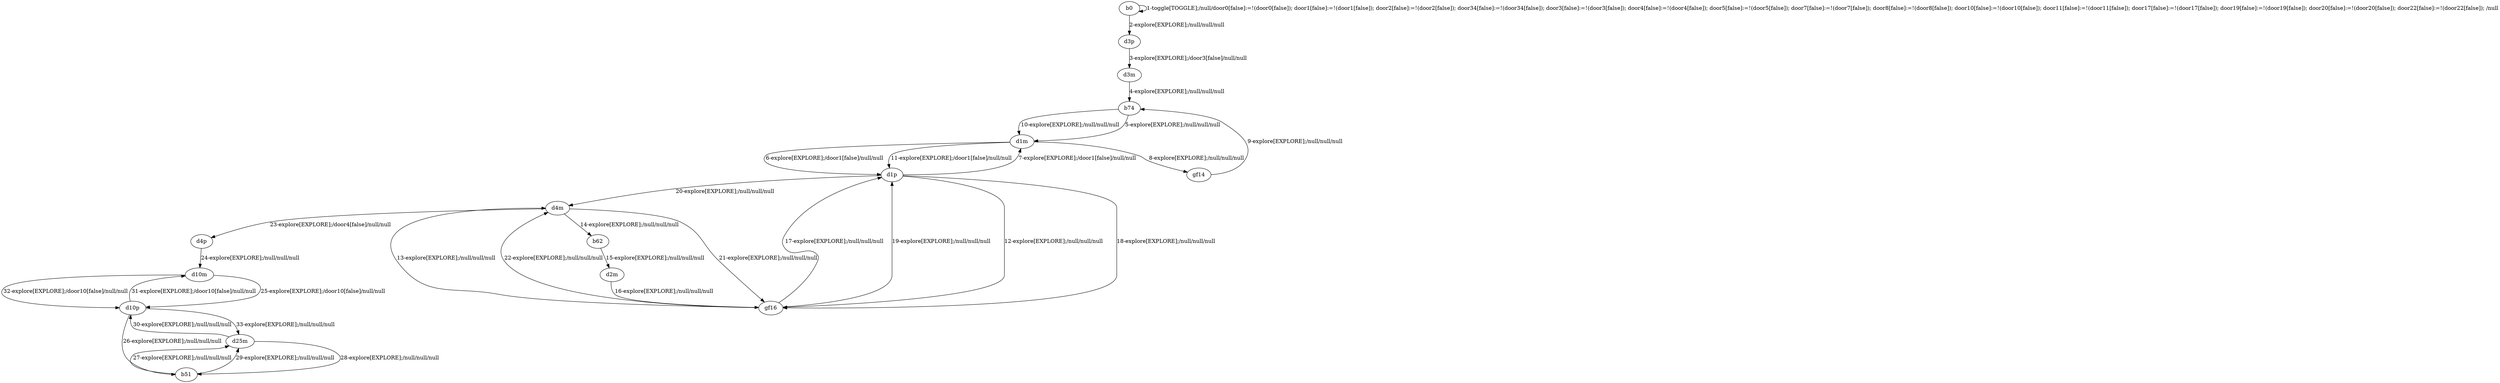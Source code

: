 # Total number of goals covered by this test: 8
# d10p --> d25m
# gf16 --> d1p
# d10m --> d10p
# d10p --> b51
# d25m --> b51
# d10p --> d10m
# d25m --> d10p
# b51 --> d25m

digraph g {
"b0" -> "b0" [label = "1-toggle[TOGGLE];/null/door0[false]:=!(door0[false]); door1[false]:=!(door1[false]); door2[false]:=!(door2[false]); door34[false]:=!(door34[false]); door3[false]:=!(door3[false]); door4[false]:=!(door4[false]); door5[false]:=!(door5[false]); door7[false]:=!(door7[false]); door8[false]:=!(door8[false]); door10[false]:=!(door10[false]); door11[false]:=!(door11[false]); door17[false]:=!(door17[false]); door19[false]:=!(door19[false]); door20[false]:=!(door20[false]); door22[false]:=!(door22[false]); /null"];
"b0" -> "d3p" [label = "2-explore[EXPLORE];/null/null/null"];
"d3p" -> "d3m" [label = "3-explore[EXPLORE];/door3[false]/null/null"];
"d3m" -> "b74" [label = "4-explore[EXPLORE];/null/null/null"];
"b74" -> "d1m" [label = "5-explore[EXPLORE];/null/null/null"];
"d1m" -> "d1p" [label = "6-explore[EXPLORE];/door1[false]/null/null"];
"d1p" -> "d1m" [label = "7-explore[EXPLORE];/door1[false]/null/null"];
"d1m" -> "gf14" [label = "8-explore[EXPLORE];/null/null/null"];
"gf14" -> "b74" [label = "9-explore[EXPLORE];/null/null/null"];
"b74" -> "d1m" [label = "10-explore[EXPLORE];/null/null/null"];
"d1m" -> "d1p" [label = "11-explore[EXPLORE];/door1[false]/null/null"];
"d1p" -> "gf16" [label = "12-explore[EXPLORE];/null/null/null"];
"gf16" -> "d4m" [label = "13-explore[EXPLORE];/null/null/null"];
"d4m" -> "b62" [label = "14-explore[EXPLORE];/null/null/null"];
"b62" -> "d2m" [label = "15-explore[EXPLORE];/null/null/null"];
"d2m" -> "gf16" [label = "16-explore[EXPLORE];/null/null/null"];
"gf16" -> "d1p" [label = "17-explore[EXPLORE];/null/null/null"];
"d1p" -> "gf16" [label = "18-explore[EXPLORE];/null/null/null"];
"gf16" -> "d1p" [label = "19-explore[EXPLORE];/null/null/null"];
"d1p" -> "d4m" [label = "20-explore[EXPLORE];/null/null/null"];
"d4m" -> "gf16" [label = "21-explore[EXPLORE];/null/null/null"];
"gf16" -> "d4m" [label = "22-explore[EXPLORE];/null/null/null"];
"d4m" -> "d4p" [label = "23-explore[EXPLORE];/door4[false]/null/null"];
"d4p" -> "d10m" [label = "24-explore[EXPLORE];/null/null/null"];
"d10m" -> "d10p" [label = "25-explore[EXPLORE];/door10[false]/null/null"];
"d10p" -> "b51" [label = "26-explore[EXPLORE];/null/null/null"];
"b51" -> "d25m" [label = "27-explore[EXPLORE];/null/null/null"];
"d25m" -> "b51" [label = "28-explore[EXPLORE];/null/null/null"];
"b51" -> "d25m" [label = "29-explore[EXPLORE];/null/null/null"];
"d25m" -> "d10p" [label = "30-explore[EXPLORE];/null/null/null"];
"d10p" -> "d10m" [label = "31-explore[EXPLORE];/door10[false]/null/null"];
"d10m" -> "d10p" [label = "32-explore[EXPLORE];/door10[false]/null/null"];
"d10p" -> "d25m" [label = "33-explore[EXPLORE];/null/null/null"];
}
